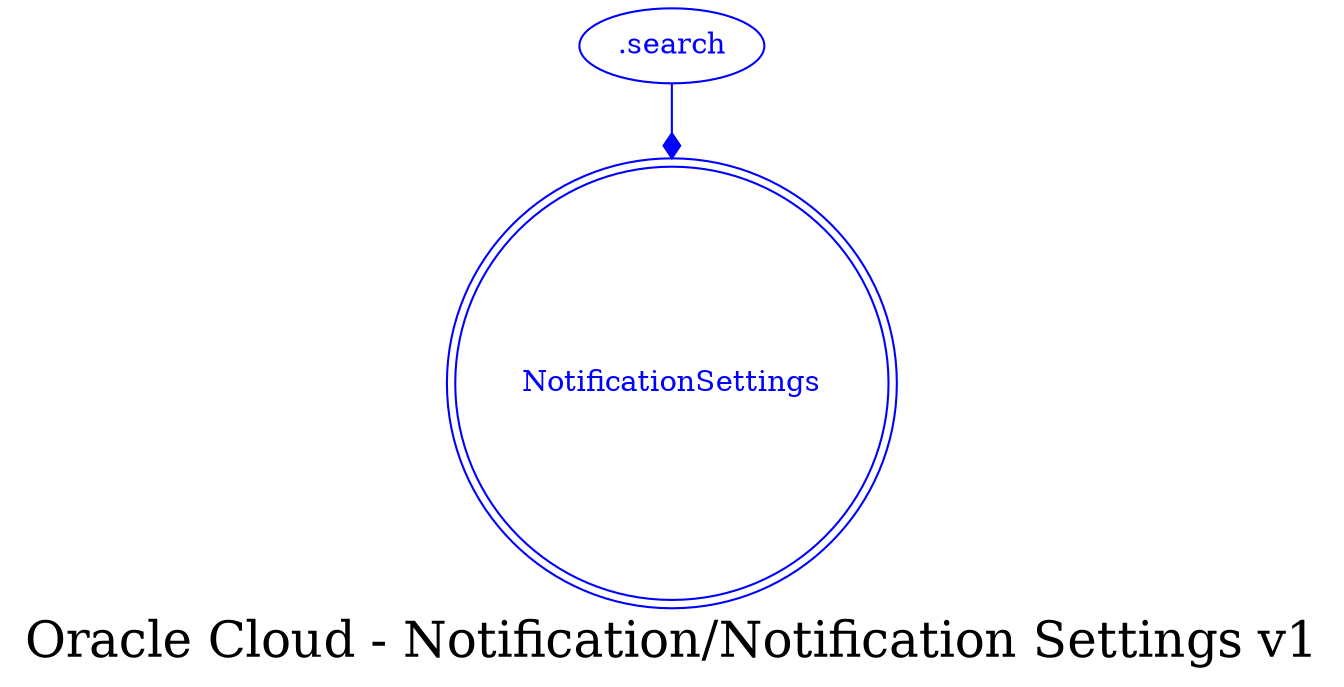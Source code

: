 digraph LexiconGraph {
graph[label="Oracle Cloud - Notification/Notification Settings v1", fontsize=24]
splines=true
"NotificationSettings" [color=blue, fontcolor=blue, shape=doublecircle]
".search" -> "NotificationSettings" [color=blue, fontcolor=blue, arrowhead=diamond, arrowtail=none]
".search" [color=blue, fontcolor=blue, shape=ellipse]
}
